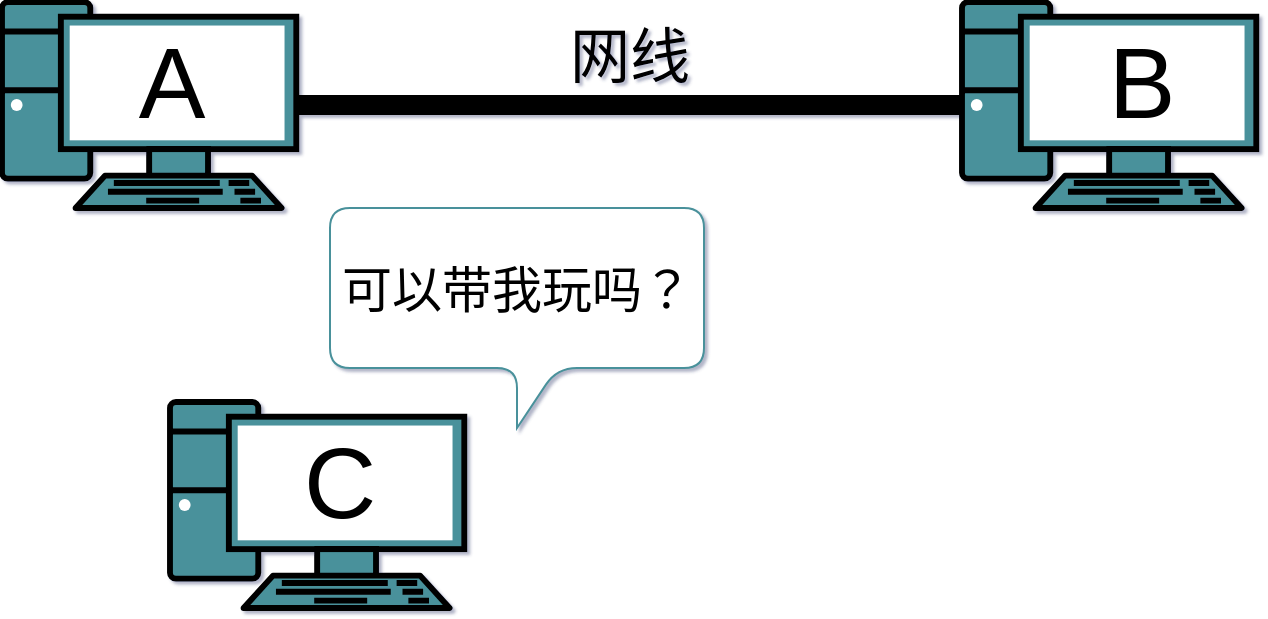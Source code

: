 <mxfile version="14.5.1" type="github">
  <diagram id="3228e29e-7158-1315-38df-8450db1d8a1d" name="Page-1">
    <mxGraphModel dx="749" dy="495" grid="1" gridSize="10" guides="1" tooltips="1" connect="1" arrows="1" fold="1" page="1" pageScale="1" pageWidth="800" pageHeight="200" background="#ffffff" math="0" shadow="1">
      <root>
        <mxCell id="0" />
        <mxCell id="1" parent="0" />
        <mxCell id="hxIQwMxnJQ58AHrIh3xL-3" style="edgeStyle=orthogonalEdgeStyle;rounded=0;orthogonalLoop=1;jettySize=auto;html=1;exitX=1;exitY=0.5;exitDx=0;exitDy=0;exitPerimeter=0;entryX=0;entryY=0.5;entryDx=0;entryDy=0;entryPerimeter=0;strokeWidth=10;endArrow=none;endFill=0;" parent="1" source="WelgVeyDKxLRvEI-DW8B-16" target="WelgVeyDKxLRvEI-DW8B-18" edge="1">
          <mxGeometry relative="1" as="geometry" />
        </mxCell>
        <mxCell id="WelgVeyDKxLRvEI-DW8B-16" value="" style="fontColor=#0066CC;verticalAlign=top;verticalLabelPosition=bottom;labelPosition=center;align=center;html=1;outlineConnect=0;gradientColor=none;gradientDirection=north;strokeWidth=2;shape=mxgraph.networks.pc;fillColor=#4A919B;" parent="1" vertex="1">
          <mxGeometry x="86.0" y="49" width="147.15" height="103" as="geometry" />
        </mxCell>
        <mxCell id="WelgVeyDKxLRvEI-DW8B-18" value="" style="fontColor=#0066CC;verticalAlign=top;verticalLabelPosition=bottom;labelPosition=center;align=center;html=1;outlineConnect=0;gradientColor=none;gradientDirection=north;strokeWidth=2;shape=mxgraph.networks.pc;fillColor=#4A919B;" parent="1" vertex="1">
          <mxGeometry x="566" y="49" width="147.15" height="103" as="geometry" />
        </mxCell>
        <mxCell id="hxIQwMxnJQ58AHrIh3xL-1" value="&lt;font style=&quot;font-size: 50px&quot;&gt;A&lt;/font&gt;" style="text;html=1;strokeColor=none;fillColor=none;align=center;verticalAlign=middle;whiteSpace=wrap;rounded=0;" parent="1" vertex="1">
          <mxGeometry x="151" y="79" width="40" height="20" as="geometry" />
        </mxCell>
        <mxCell id="hxIQwMxnJQ58AHrIh3xL-2" value="&lt;font style=&quot;font-size: 50px&quot;&gt;B&lt;/font&gt;" style="text;html=1;strokeColor=none;fillColor=none;align=center;verticalAlign=middle;whiteSpace=wrap;rounded=0;" parent="1" vertex="1">
          <mxGeometry x="636" y="79" width="40" height="20" as="geometry" />
        </mxCell>
        <mxCell id="ypQDznsRlc2jZYN-T9OS-2" value="&lt;font style=&quot;font-size: 30px&quot;&gt;网线&lt;/font&gt;" style="text;html=1;strokeColor=none;fillColor=none;align=center;verticalAlign=middle;whiteSpace=wrap;rounded=0;" parent="1" vertex="1">
          <mxGeometry x="350" y="60" width="100" height="31" as="geometry" />
        </mxCell>
        <mxCell id="_KJd5dzx4qh3lxpyMWcO-2" value="" style="fontColor=#0066CC;verticalAlign=top;verticalLabelPosition=bottom;labelPosition=center;align=center;html=1;outlineConnect=0;gradientColor=none;gradientDirection=north;strokeWidth=2;shape=mxgraph.networks.pc;fillColor=#4A919B;" parent="1" vertex="1">
          <mxGeometry x="170.0" y="249" width="147.15" height="103" as="geometry" />
        </mxCell>
        <mxCell id="_KJd5dzx4qh3lxpyMWcO-3" value="&lt;span style=&quot;font-size: 50px&quot;&gt;C&lt;br&gt;&lt;/span&gt;" style="text;html=1;strokeColor=none;fillColor=none;align=center;verticalAlign=middle;whiteSpace=wrap;rounded=0;" parent="1" vertex="1">
          <mxGeometry x="235" y="279" width="40" height="20" as="geometry" />
        </mxCell>
        <mxCell id="_KJd5dzx4qh3lxpyMWcO-4" value="&lt;font color=&quot;#000000&quot; style=&quot;font-size: 25px&quot;&gt;可以带我玩吗？&lt;/font&gt;" style="shape=callout;whiteSpace=wrap;html=1;perimeter=calloutPerimeter;rounded=1;shadow=0;labelBackgroundColor=none;strokeColor=#4A919B;fontColor=#4A919B;fillColor=#FFFFFF;" parent="1" vertex="1">
          <mxGeometry x="250" y="152" width="187" height="110" as="geometry" />
        </mxCell>
      </root>
    </mxGraphModel>
  </diagram>
</mxfile>
